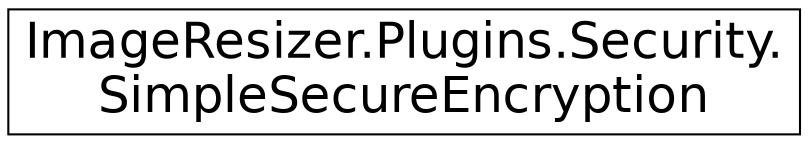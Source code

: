 digraph "Graphical Class Hierarchy"
{
  edge [fontname="Helvetica",fontsize="24",labelfontname="Helvetica",labelfontsize="24"];
  node [fontname="Helvetica",fontsize="24",shape=record];
  rankdir="LR";
  Node1 [label="ImageResizer.Plugins.Security.\lSimpleSecureEncryption",height=0.2,width=0.4,color="black", fillcolor="white", style="filled",URL="$class_image_resizer_1_1_plugins_1_1_security_1_1_simple_secure_encryption.html",tooltip="Provides correct 256-bit AES encryption and decryption for small data sets. "];
}
